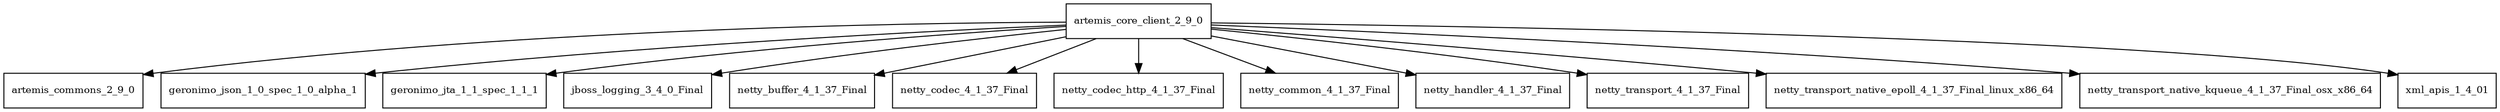 digraph artemis_core_client_2_9_0_dependencies {
  node [shape = box, fontsize=10.0];
  artemis_core_client_2_9_0 -> artemis_commons_2_9_0;
  artemis_core_client_2_9_0 -> geronimo_json_1_0_spec_1_0_alpha_1;
  artemis_core_client_2_9_0 -> geronimo_jta_1_1_spec_1_1_1;
  artemis_core_client_2_9_0 -> jboss_logging_3_4_0_Final;
  artemis_core_client_2_9_0 -> netty_buffer_4_1_37_Final;
  artemis_core_client_2_9_0 -> netty_codec_4_1_37_Final;
  artemis_core_client_2_9_0 -> netty_codec_http_4_1_37_Final;
  artemis_core_client_2_9_0 -> netty_common_4_1_37_Final;
  artemis_core_client_2_9_0 -> netty_handler_4_1_37_Final;
  artemis_core_client_2_9_0 -> netty_transport_4_1_37_Final;
  artemis_core_client_2_9_0 -> netty_transport_native_epoll_4_1_37_Final_linux_x86_64;
  artemis_core_client_2_9_0 -> netty_transport_native_kqueue_4_1_37_Final_osx_x86_64;
  artemis_core_client_2_9_0 -> xml_apis_1_4_01;
}

